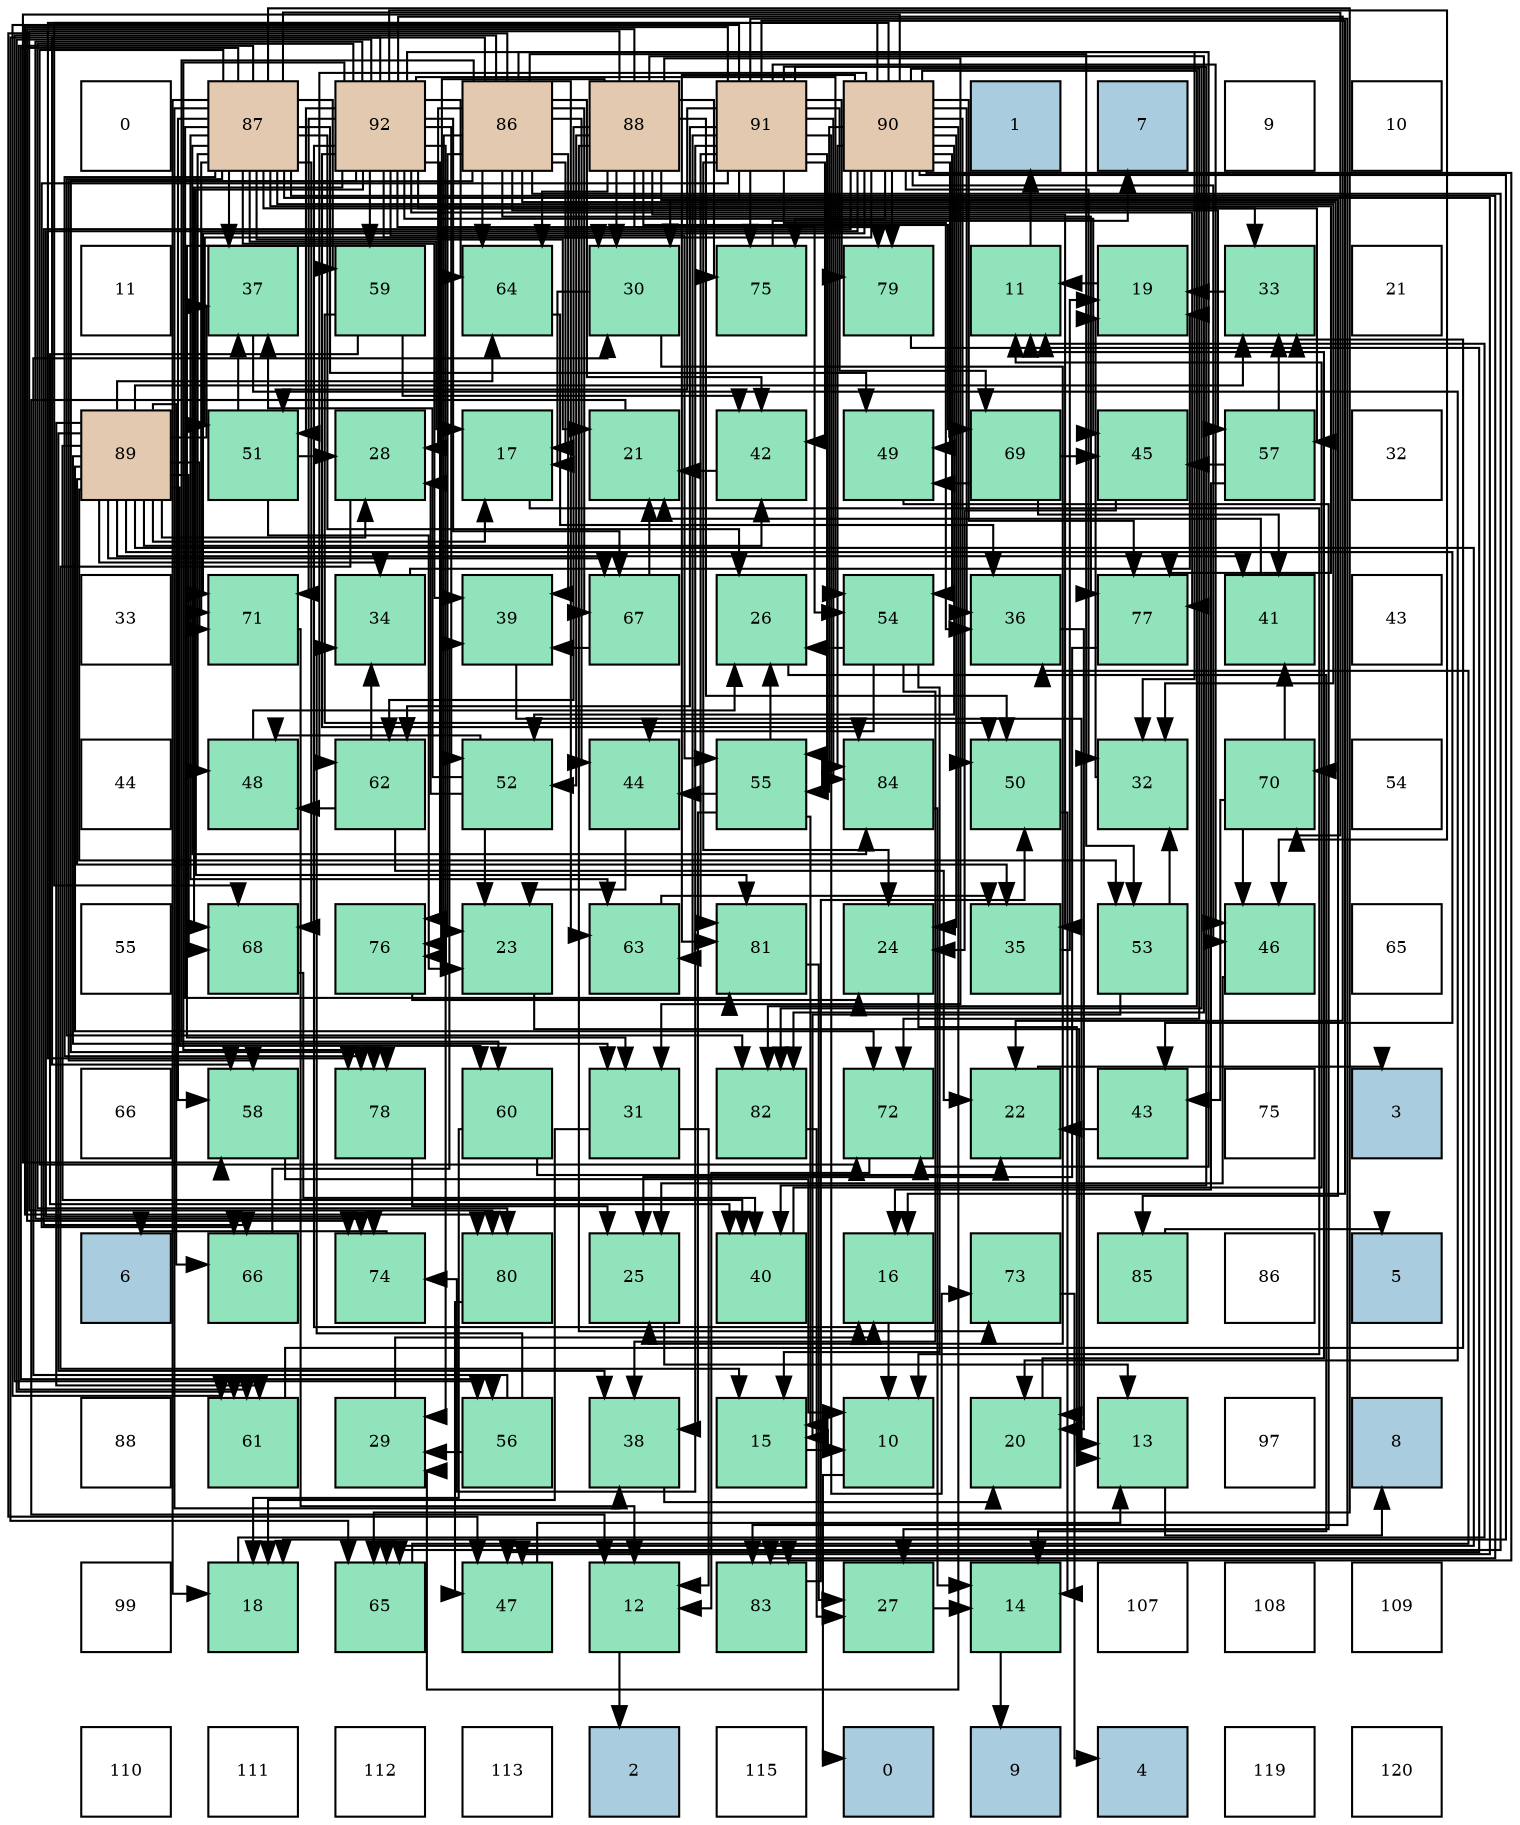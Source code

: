 digraph layout{
 rankdir=TB;
 splines=ortho;
 node [style=filled shape=square fixedsize=true width=0.6];
0[label="0", fontsize=8, fillcolor="#ffffff"];
1[label="87", fontsize=8, fillcolor="#e3c9af"];
2[label="92", fontsize=8, fillcolor="#e3c9af"];
3[label="86", fontsize=8, fillcolor="#e3c9af"];
4[label="88", fontsize=8, fillcolor="#e3c9af"];
5[label="91", fontsize=8, fillcolor="#e3c9af"];
6[label="90", fontsize=8, fillcolor="#e3c9af"];
7[label="1", fontsize=8, fillcolor="#a9ccde"];
8[label="7", fontsize=8, fillcolor="#a9ccde"];
9[label="9", fontsize=8, fillcolor="#ffffff"];
10[label="10", fontsize=8, fillcolor="#ffffff"];
11[label="11", fontsize=8, fillcolor="#ffffff"];
12[label="37", fontsize=8, fillcolor="#91e3bb"];
13[label="59", fontsize=8, fillcolor="#91e3bb"];
14[label="64", fontsize=8, fillcolor="#91e3bb"];
15[label="30", fontsize=8, fillcolor="#91e3bb"];
16[label="75", fontsize=8, fillcolor="#91e3bb"];
17[label="79", fontsize=8, fillcolor="#91e3bb"];
18[label="11", fontsize=8, fillcolor="#91e3bb"];
19[label="19", fontsize=8, fillcolor="#91e3bb"];
20[label="33", fontsize=8, fillcolor="#91e3bb"];
21[label="21", fontsize=8, fillcolor="#ffffff"];
22[label="89", fontsize=8, fillcolor="#e3c9af"];
23[label="51", fontsize=8, fillcolor="#91e3bb"];
24[label="28", fontsize=8, fillcolor="#91e3bb"];
25[label="17", fontsize=8, fillcolor="#91e3bb"];
26[label="21", fontsize=8, fillcolor="#91e3bb"];
27[label="42", fontsize=8, fillcolor="#91e3bb"];
28[label="49", fontsize=8, fillcolor="#91e3bb"];
29[label="69", fontsize=8, fillcolor="#91e3bb"];
30[label="45", fontsize=8, fillcolor="#91e3bb"];
31[label="57", fontsize=8, fillcolor="#91e3bb"];
32[label="32", fontsize=8, fillcolor="#ffffff"];
33[label="33", fontsize=8, fillcolor="#ffffff"];
34[label="71", fontsize=8, fillcolor="#91e3bb"];
35[label="34", fontsize=8, fillcolor="#91e3bb"];
36[label="39", fontsize=8, fillcolor="#91e3bb"];
37[label="67", fontsize=8, fillcolor="#91e3bb"];
38[label="26", fontsize=8, fillcolor="#91e3bb"];
39[label="54", fontsize=8, fillcolor="#91e3bb"];
40[label="36", fontsize=8, fillcolor="#91e3bb"];
41[label="77", fontsize=8, fillcolor="#91e3bb"];
42[label="41", fontsize=8, fillcolor="#91e3bb"];
43[label="43", fontsize=8, fillcolor="#ffffff"];
44[label="44", fontsize=8, fillcolor="#ffffff"];
45[label="48", fontsize=8, fillcolor="#91e3bb"];
46[label="62", fontsize=8, fillcolor="#91e3bb"];
47[label="52", fontsize=8, fillcolor="#91e3bb"];
48[label="44", fontsize=8, fillcolor="#91e3bb"];
49[label="55", fontsize=8, fillcolor="#91e3bb"];
50[label="84", fontsize=8, fillcolor="#91e3bb"];
51[label="50", fontsize=8, fillcolor="#91e3bb"];
52[label="32", fontsize=8, fillcolor="#91e3bb"];
53[label="70", fontsize=8, fillcolor="#91e3bb"];
54[label="54", fontsize=8, fillcolor="#ffffff"];
55[label="55", fontsize=8, fillcolor="#ffffff"];
56[label="68", fontsize=8, fillcolor="#91e3bb"];
57[label="76", fontsize=8, fillcolor="#91e3bb"];
58[label="23", fontsize=8, fillcolor="#91e3bb"];
59[label="63", fontsize=8, fillcolor="#91e3bb"];
60[label="81", fontsize=8, fillcolor="#91e3bb"];
61[label="24", fontsize=8, fillcolor="#91e3bb"];
62[label="35", fontsize=8, fillcolor="#91e3bb"];
63[label="53", fontsize=8, fillcolor="#91e3bb"];
64[label="46", fontsize=8, fillcolor="#91e3bb"];
65[label="65", fontsize=8, fillcolor="#ffffff"];
66[label="66", fontsize=8, fillcolor="#ffffff"];
67[label="58", fontsize=8, fillcolor="#91e3bb"];
68[label="78", fontsize=8, fillcolor="#91e3bb"];
69[label="60", fontsize=8, fillcolor="#91e3bb"];
70[label="31", fontsize=8, fillcolor="#91e3bb"];
71[label="82", fontsize=8, fillcolor="#91e3bb"];
72[label="72", fontsize=8, fillcolor="#91e3bb"];
73[label="22", fontsize=8, fillcolor="#91e3bb"];
74[label="43", fontsize=8, fillcolor="#91e3bb"];
75[label="75", fontsize=8, fillcolor="#ffffff"];
76[label="3", fontsize=8, fillcolor="#a9ccde"];
77[label="6", fontsize=8, fillcolor="#a9ccde"];
78[label="66", fontsize=8, fillcolor="#91e3bb"];
79[label="74", fontsize=8, fillcolor="#91e3bb"];
80[label="80", fontsize=8, fillcolor="#91e3bb"];
81[label="25", fontsize=8, fillcolor="#91e3bb"];
82[label="40", fontsize=8, fillcolor="#91e3bb"];
83[label="16", fontsize=8, fillcolor="#91e3bb"];
84[label="73", fontsize=8, fillcolor="#91e3bb"];
85[label="85", fontsize=8, fillcolor="#91e3bb"];
86[label="86", fontsize=8, fillcolor="#ffffff"];
87[label="5", fontsize=8, fillcolor="#a9ccde"];
88[label="88", fontsize=8, fillcolor="#ffffff"];
89[label="61", fontsize=8, fillcolor="#91e3bb"];
90[label="29", fontsize=8, fillcolor="#91e3bb"];
91[label="56", fontsize=8, fillcolor="#91e3bb"];
92[label="38", fontsize=8, fillcolor="#91e3bb"];
93[label="15", fontsize=8, fillcolor="#91e3bb"];
94[label="10", fontsize=8, fillcolor="#91e3bb"];
95[label="20", fontsize=8, fillcolor="#91e3bb"];
96[label="13", fontsize=8, fillcolor="#91e3bb"];
97[label="97", fontsize=8, fillcolor="#ffffff"];
98[label="8", fontsize=8, fillcolor="#a9ccde"];
99[label="99", fontsize=8, fillcolor="#ffffff"];
100[label="18", fontsize=8, fillcolor="#91e3bb"];
101[label="65", fontsize=8, fillcolor="#91e3bb"];
102[label="47", fontsize=8, fillcolor="#91e3bb"];
103[label="12", fontsize=8, fillcolor="#91e3bb"];
104[label="83", fontsize=8, fillcolor="#91e3bb"];
105[label="27", fontsize=8, fillcolor="#91e3bb"];
106[label="14", fontsize=8, fillcolor="#91e3bb"];
107[label="107", fontsize=8, fillcolor="#ffffff"];
108[label="108", fontsize=8, fillcolor="#ffffff"];
109[label="109", fontsize=8, fillcolor="#ffffff"];
110[label="110", fontsize=8, fillcolor="#ffffff"];
111[label="111", fontsize=8, fillcolor="#ffffff"];
112[label="112", fontsize=8, fillcolor="#ffffff"];
113[label="113", fontsize=8, fillcolor="#ffffff"];
114[label="2", fontsize=8, fillcolor="#a9ccde"];
115[label="115", fontsize=8, fillcolor="#ffffff"];
116[label="0", fontsize=8, fillcolor="#a9ccde"];
117[label="9", fontsize=8, fillcolor="#a9ccde"];
118[label="4", fontsize=8, fillcolor="#a9ccde"];
119[label="119", fontsize=8, fillcolor="#ffffff"];
120[label="120", fontsize=8, fillcolor="#ffffff"];
edge [constraint=false, style=vis];94 -> 116;
18 -> 7;
103 -> 114;
96 -> 98;
106 -> 117;
93 -> 94;
83 -> 94;
25 -> 94;
100 -> 18;
19 -> 18;
95 -> 18;
26 -> 103;
73 -> 76;
58 -> 96;
61 -> 96;
81 -> 96;
38 -> 106;
105 -> 106;
24 -> 93;
90 -> 83;
15 -> 25;
15 -> 81;
70 -> 103;
70 -> 100;
52 -> 19;
20 -> 19;
35 -> 19;
62 -> 19;
40 -> 95;
12 -> 95;
92 -> 95;
36 -> 95;
82 -> 18;
42 -> 26;
27 -> 26;
74 -> 73;
48 -> 58;
30 -> 61;
64 -> 81;
102 -> 96;
45 -> 38;
28 -> 105;
51 -> 106;
23 -> 58;
23 -> 24;
23 -> 12;
47 -> 58;
47 -> 24;
47 -> 12;
47 -> 45;
63 -> 93;
63 -> 52;
39 -> 93;
39 -> 38;
39 -> 92;
39 -> 48;
49 -> 93;
49 -> 38;
49 -> 92;
49 -> 48;
91 -> 90;
91 -> 15;
91 -> 35;
31 -> 83;
31 -> 20;
31 -> 30;
67 -> 94;
13 -> 70;
13 -> 82;
13 -> 27;
13 -> 51;
69 -> 100;
69 -> 73;
89 -> 20;
46 -> 73;
46 -> 35;
46 -> 45;
59 -> 62;
14 -> 40;
101 -> 40;
78 -> 36;
37 -> 26;
37 -> 36;
56 -> 82;
29 -> 42;
29 -> 30;
29 -> 28;
53 -> 42;
53 -> 74;
53 -> 64;
34 -> 103;
72 -> 103;
84 -> 118;
79 -> 77;
16 -> 8;
57 -> 61;
41 -> 81;
68 -> 81;
17 -> 102;
80 -> 102;
60 -> 105;
71 -> 105;
104 -> 51;
50 -> 106;
85 -> 87;
3 -> 25;
3 -> 58;
3 -> 24;
3 -> 36;
3 -> 27;
3 -> 48;
3 -> 102;
3 -> 63;
3 -> 91;
3 -> 31;
3 -> 67;
3 -> 69;
3 -> 59;
3 -> 14;
3 -> 101;
3 -> 37;
3 -> 53;
3 -> 72;
3 -> 57;
3 -> 41;
3 -> 68;
1 -> 25;
1 -> 100;
1 -> 26;
1 -> 38;
1 -> 52;
1 -> 12;
1 -> 92;
1 -> 36;
1 -> 102;
1 -> 45;
1 -> 28;
1 -> 91;
1 -> 31;
1 -> 67;
1 -> 13;
1 -> 89;
1 -> 59;
1 -> 101;
1 -> 56;
1 -> 53;
1 -> 34;
1 -> 72;
1 -> 41;
1 -> 68;
1 -> 60;
1 -> 71;
1 -> 104;
1 -> 50;
4 -> 15;
4 -> 70;
4 -> 62;
4 -> 51;
4 -> 47;
4 -> 39;
4 -> 46;
4 -> 14;
4 -> 29;
4 -> 84;
4 -> 79;
4 -> 16;
4 -> 57;
4 -> 80;
4 -> 71;
4 -> 85;
22 -> 25;
22 -> 24;
22 -> 70;
22 -> 20;
22 -> 35;
22 -> 62;
22 -> 12;
22 -> 92;
22 -> 82;
22 -> 42;
22 -> 27;
22 -> 74;
22 -> 63;
22 -> 69;
22 -> 89;
22 -> 14;
22 -> 101;
22 -> 78;
22 -> 37;
22 -> 56;
22 -> 34;
22 -> 72;
6 -> 100;
6 -> 61;
6 -> 90;
6 -> 52;
6 -> 40;
6 -> 64;
6 -> 28;
6 -> 51;
6 -> 23;
6 -> 47;
6 -> 39;
6 -> 49;
6 -> 67;
6 -> 46;
6 -> 78;
6 -> 56;
6 -> 34;
6 -> 72;
6 -> 79;
6 -> 16;
6 -> 41;
6 -> 68;
6 -> 17;
6 -> 60;
6 -> 71;
6 -> 104;
6 -> 50;
5 -> 83;
5 -> 61;
5 -> 15;
5 -> 40;
5 -> 82;
5 -> 27;
5 -> 64;
5 -> 23;
5 -> 49;
5 -> 89;
5 -> 46;
5 -> 59;
5 -> 78;
5 -> 29;
5 -> 84;
5 -> 79;
5 -> 16;
5 -> 17;
5 -> 80;
5 -> 60;
5 -> 71;
5 -> 104;
5 -> 50;
2 -> 83;
2 -> 73;
2 -> 90;
2 -> 15;
2 -> 52;
2 -> 20;
2 -> 30;
2 -> 64;
2 -> 23;
2 -> 47;
2 -> 39;
2 -> 49;
2 -> 67;
2 -> 13;
2 -> 89;
2 -> 14;
2 -> 101;
2 -> 37;
2 -> 56;
2 -> 34;
2 -> 79;
2 -> 57;
2 -> 41;
2 -> 68;
2 -> 17;
2 -> 80;
2 -> 60;
2 -> 50;
edge [constraint=true, style=invis];
0 -> 11 -> 22 -> 33 -> 44 -> 55 -> 66 -> 77 -> 88 -> 99 -> 110;
1 -> 12 -> 23 -> 34 -> 45 -> 56 -> 67 -> 78 -> 89 -> 100 -> 111;
2 -> 13 -> 24 -> 35 -> 46 -> 57 -> 68 -> 79 -> 90 -> 101 -> 112;
3 -> 14 -> 25 -> 36 -> 47 -> 58 -> 69 -> 80 -> 91 -> 102 -> 113;
4 -> 15 -> 26 -> 37 -> 48 -> 59 -> 70 -> 81 -> 92 -> 103 -> 114;
5 -> 16 -> 27 -> 38 -> 49 -> 60 -> 71 -> 82 -> 93 -> 104 -> 115;
6 -> 17 -> 28 -> 39 -> 50 -> 61 -> 72 -> 83 -> 94 -> 105 -> 116;
7 -> 18 -> 29 -> 40 -> 51 -> 62 -> 73 -> 84 -> 95 -> 106 -> 117;
8 -> 19 -> 30 -> 41 -> 52 -> 63 -> 74 -> 85 -> 96 -> 107 -> 118;
9 -> 20 -> 31 -> 42 -> 53 -> 64 -> 75 -> 86 -> 97 -> 108 -> 119;
10 -> 21 -> 32 -> 43 -> 54 -> 65 -> 76 -> 87 -> 98 -> 109 -> 120;
rank = same {0 -> 1 -> 2 -> 3 -> 4 -> 5 -> 6 -> 7 -> 8 -> 9 -> 10};
rank = same {11 -> 12 -> 13 -> 14 -> 15 -> 16 -> 17 -> 18 -> 19 -> 20 -> 21};
rank = same {22 -> 23 -> 24 -> 25 -> 26 -> 27 -> 28 -> 29 -> 30 -> 31 -> 32};
rank = same {33 -> 34 -> 35 -> 36 -> 37 -> 38 -> 39 -> 40 -> 41 -> 42 -> 43};
rank = same {44 -> 45 -> 46 -> 47 -> 48 -> 49 -> 50 -> 51 -> 52 -> 53 -> 54};
rank = same {55 -> 56 -> 57 -> 58 -> 59 -> 60 -> 61 -> 62 -> 63 -> 64 -> 65};
rank = same {66 -> 67 -> 68 -> 69 -> 70 -> 71 -> 72 -> 73 -> 74 -> 75 -> 76};
rank = same {77 -> 78 -> 79 -> 80 -> 81 -> 82 -> 83 -> 84 -> 85 -> 86 -> 87};
rank = same {88 -> 89 -> 90 -> 91 -> 92 -> 93 -> 94 -> 95 -> 96 -> 97 -> 98};
rank = same {99 -> 100 -> 101 -> 102 -> 103 -> 104 -> 105 -> 106 -> 107 -> 108 -> 109};
rank = same {110 -> 111 -> 112 -> 113 -> 114 -> 115 -> 116 -> 117 -> 118 -> 119 -> 120};
}